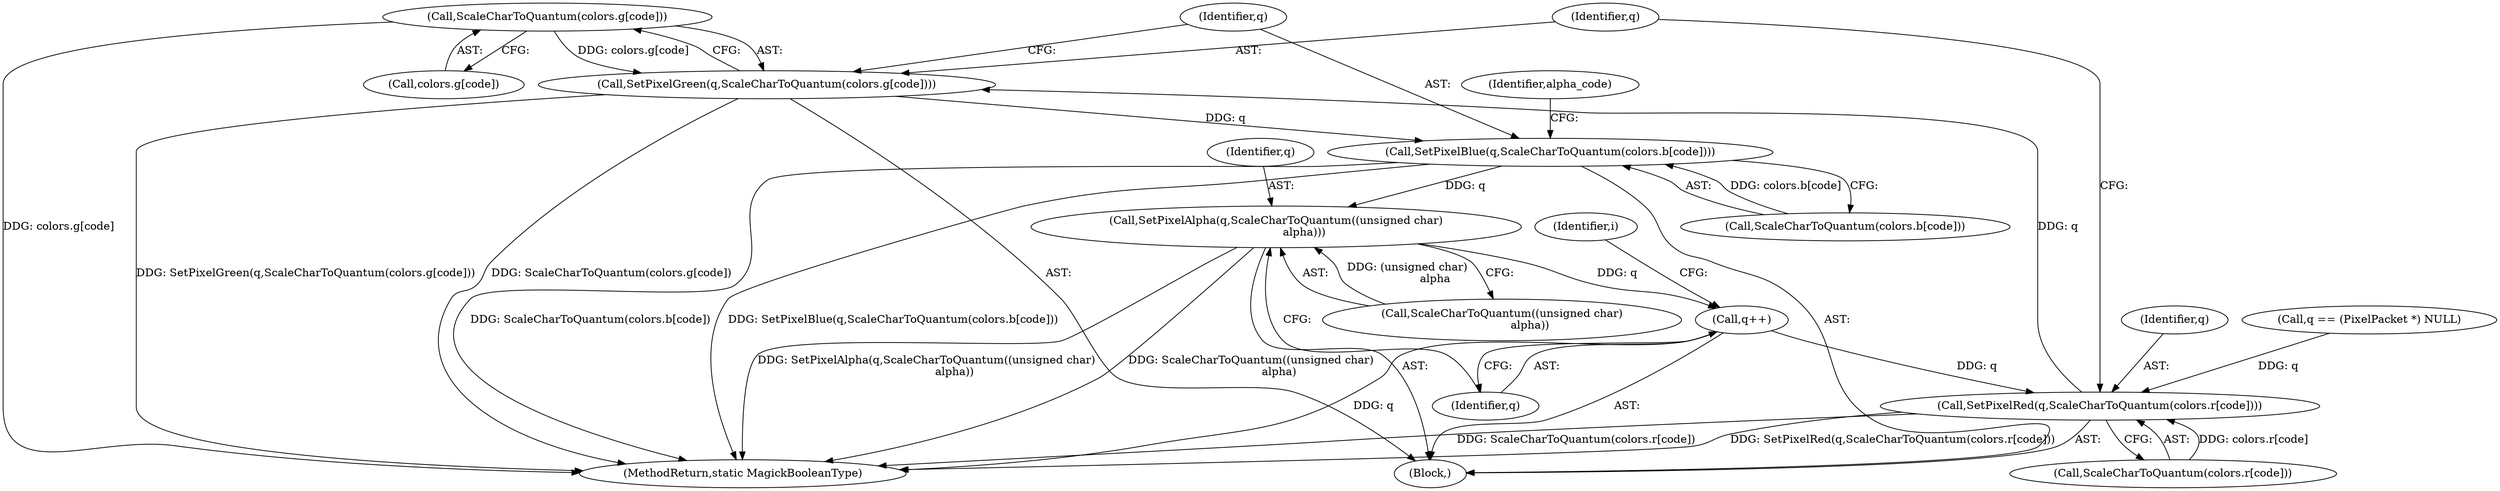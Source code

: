 digraph "0_ImageMagick_d7325bac173492b358417a0ad49fabad44447d52_2@array" {
"1000294" [label="(Call,ScaleCharToQuantum(colors.g[code]))"];
"1000292" [label="(Call,SetPixelGreen(q,ScaleCharToQuantum(colors.g[code])))"];
"1000300" [label="(Call,SetPixelBlue(q,ScaleCharToQuantum(colors.b[code])))"];
"1000390" [label="(Call,SetPixelAlpha(q,ScaleCharToQuantum((unsigned char)\n                alpha)))"];
"1000396" [label="(Call,q++)"];
"1000284" [label="(Call,SetPixelRed(q,ScaleCharToQuantum(colors.r[code])))"];
"1000285" [label="(Identifier,q)"];
"1000295" [label="(Call,colors.g[code])"];
"1000301" [label="(Identifier,q)"];
"1000286" [label="(Call,ScaleCharToQuantum(colors.r[code]))"];
"1000390" [label="(Call,SetPixelAlpha(q,ScaleCharToQuantum((unsigned char)\n                alpha)))"];
"1000177" [label="(Call,q == (PixelPacket *) NULL)"];
"1000397" [label="(Identifier,q)"];
"1000270" [label="(Block,)"];
"1000391" [label="(Identifier,q)"];
"1000248" [label="(Identifier,i)"];
"1000294" [label="(Call,ScaleCharToQuantum(colors.g[code]))"];
"1000293" [label="(Identifier,q)"];
"1000412" [label="(MethodReturn,static MagickBooleanType)"];
"1000284" [label="(Call,SetPixelRed(q,ScaleCharToQuantum(colors.r[code])))"];
"1000396" [label="(Call,q++)"];
"1000309" [label="(Identifier,alpha_code)"];
"1000302" [label="(Call,ScaleCharToQuantum(colors.b[code]))"];
"1000392" [label="(Call,ScaleCharToQuantum((unsigned char)\n                alpha))"];
"1000300" [label="(Call,SetPixelBlue(q,ScaleCharToQuantum(colors.b[code])))"];
"1000292" [label="(Call,SetPixelGreen(q,ScaleCharToQuantum(colors.g[code])))"];
"1000294" -> "1000292"  [label="AST: "];
"1000294" -> "1000295"  [label="CFG: "];
"1000295" -> "1000294"  [label="AST: "];
"1000292" -> "1000294"  [label="CFG: "];
"1000294" -> "1000412"  [label="DDG: colors.g[code]"];
"1000294" -> "1000292"  [label="DDG: colors.g[code]"];
"1000292" -> "1000270"  [label="AST: "];
"1000293" -> "1000292"  [label="AST: "];
"1000301" -> "1000292"  [label="CFG: "];
"1000292" -> "1000412"  [label="DDG: SetPixelGreen(q,ScaleCharToQuantum(colors.g[code]))"];
"1000292" -> "1000412"  [label="DDG: ScaleCharToQuantum(colors.g[code])"];
"1000284" -> "1000292"  [label="DDG: q"];
"1000292" -> "1000300"  [label="DDG: q"];
"1000300" -> "1000270"  [label="AST: "];
"1000300" -> "1000302"  [label="CFG: "];
"1000301" -> "1000300"  [label="AST: "];
"1000302" -> "1000300"  [label="AST: "];
"1000309" -> "1000300"  [label="CFG: "];
"1000300" -> "1000412"  [label="DDG: ScaleCharToQuantum(colors.b[code])"];
"1000300" -> "1000412"  [label="DDG: SetPixelBlue(q,ScaleCharToQuantum(colors.b[code]))"];
"1000302" -> "1000300"  [label="DDG: colors.b[code]"];
"1000300" -> "1000390"  [label="DDG: q"];
"1000390" -> "1000270"  [label="AST: "];
"1000390" -> "1000392"  [label="CFG: "];
"1000391" -> "1000390"  [label="AST: "];
"1000392" -> "1000390"  [label="AST: "];
"1000397" -> "1000390"  [label="CFG: "];
"1000390" -> "1000412"  [label="DDG: ScaleCharToQuantum((unsigned char)\n                alpha)"];
"1000390" -> "1000412"  [label="DDG: SetPixelAlpha(q,ScaleCharToQuantum((unsigned char)\n                alpha))"];
"1000392" -> "1000390"  [label="DDG: (unsigned char)\n                alpha"];
"1000390" -> "1000396"  [label="DDG: q"];
"1000396" -> "1000270"  [label="AST: "];
"1000396" -> "1000397"  [label="CFG: "];
"1000397" -> "1000396"  [label="AST: "];
"1000248" -> "1000396"  [label="CFG: "];
"1000396" -> "1000412"  [label="DDG: q"];
"1000396" -> "1000284"  [label="DDG: q"];
"1000284" -> "1000270"  [label="AST: "];
"1000284" -> "1000286"  [label="CFG: "];
"1000285" -> "1000284"  [label="AST: "];
"1000286" -> "1000284"  [label="AST: "];
"1000293" -> "1000284"  [label="CFG: "];
"1000284" -> "1000412"  [label="DDG: ScaleCharToQuantum(colors.r[code])"];
"1000284" -> "1000412"  [label="DDG: SetPixelRed(q,ScaleCharToQuantum(colors.r[code]))"];
"1000177" -> "1000284"  [label="DDG: q"];
"1000286" -> "1000284"  [label="DDG: colors.r[code]"];
}
